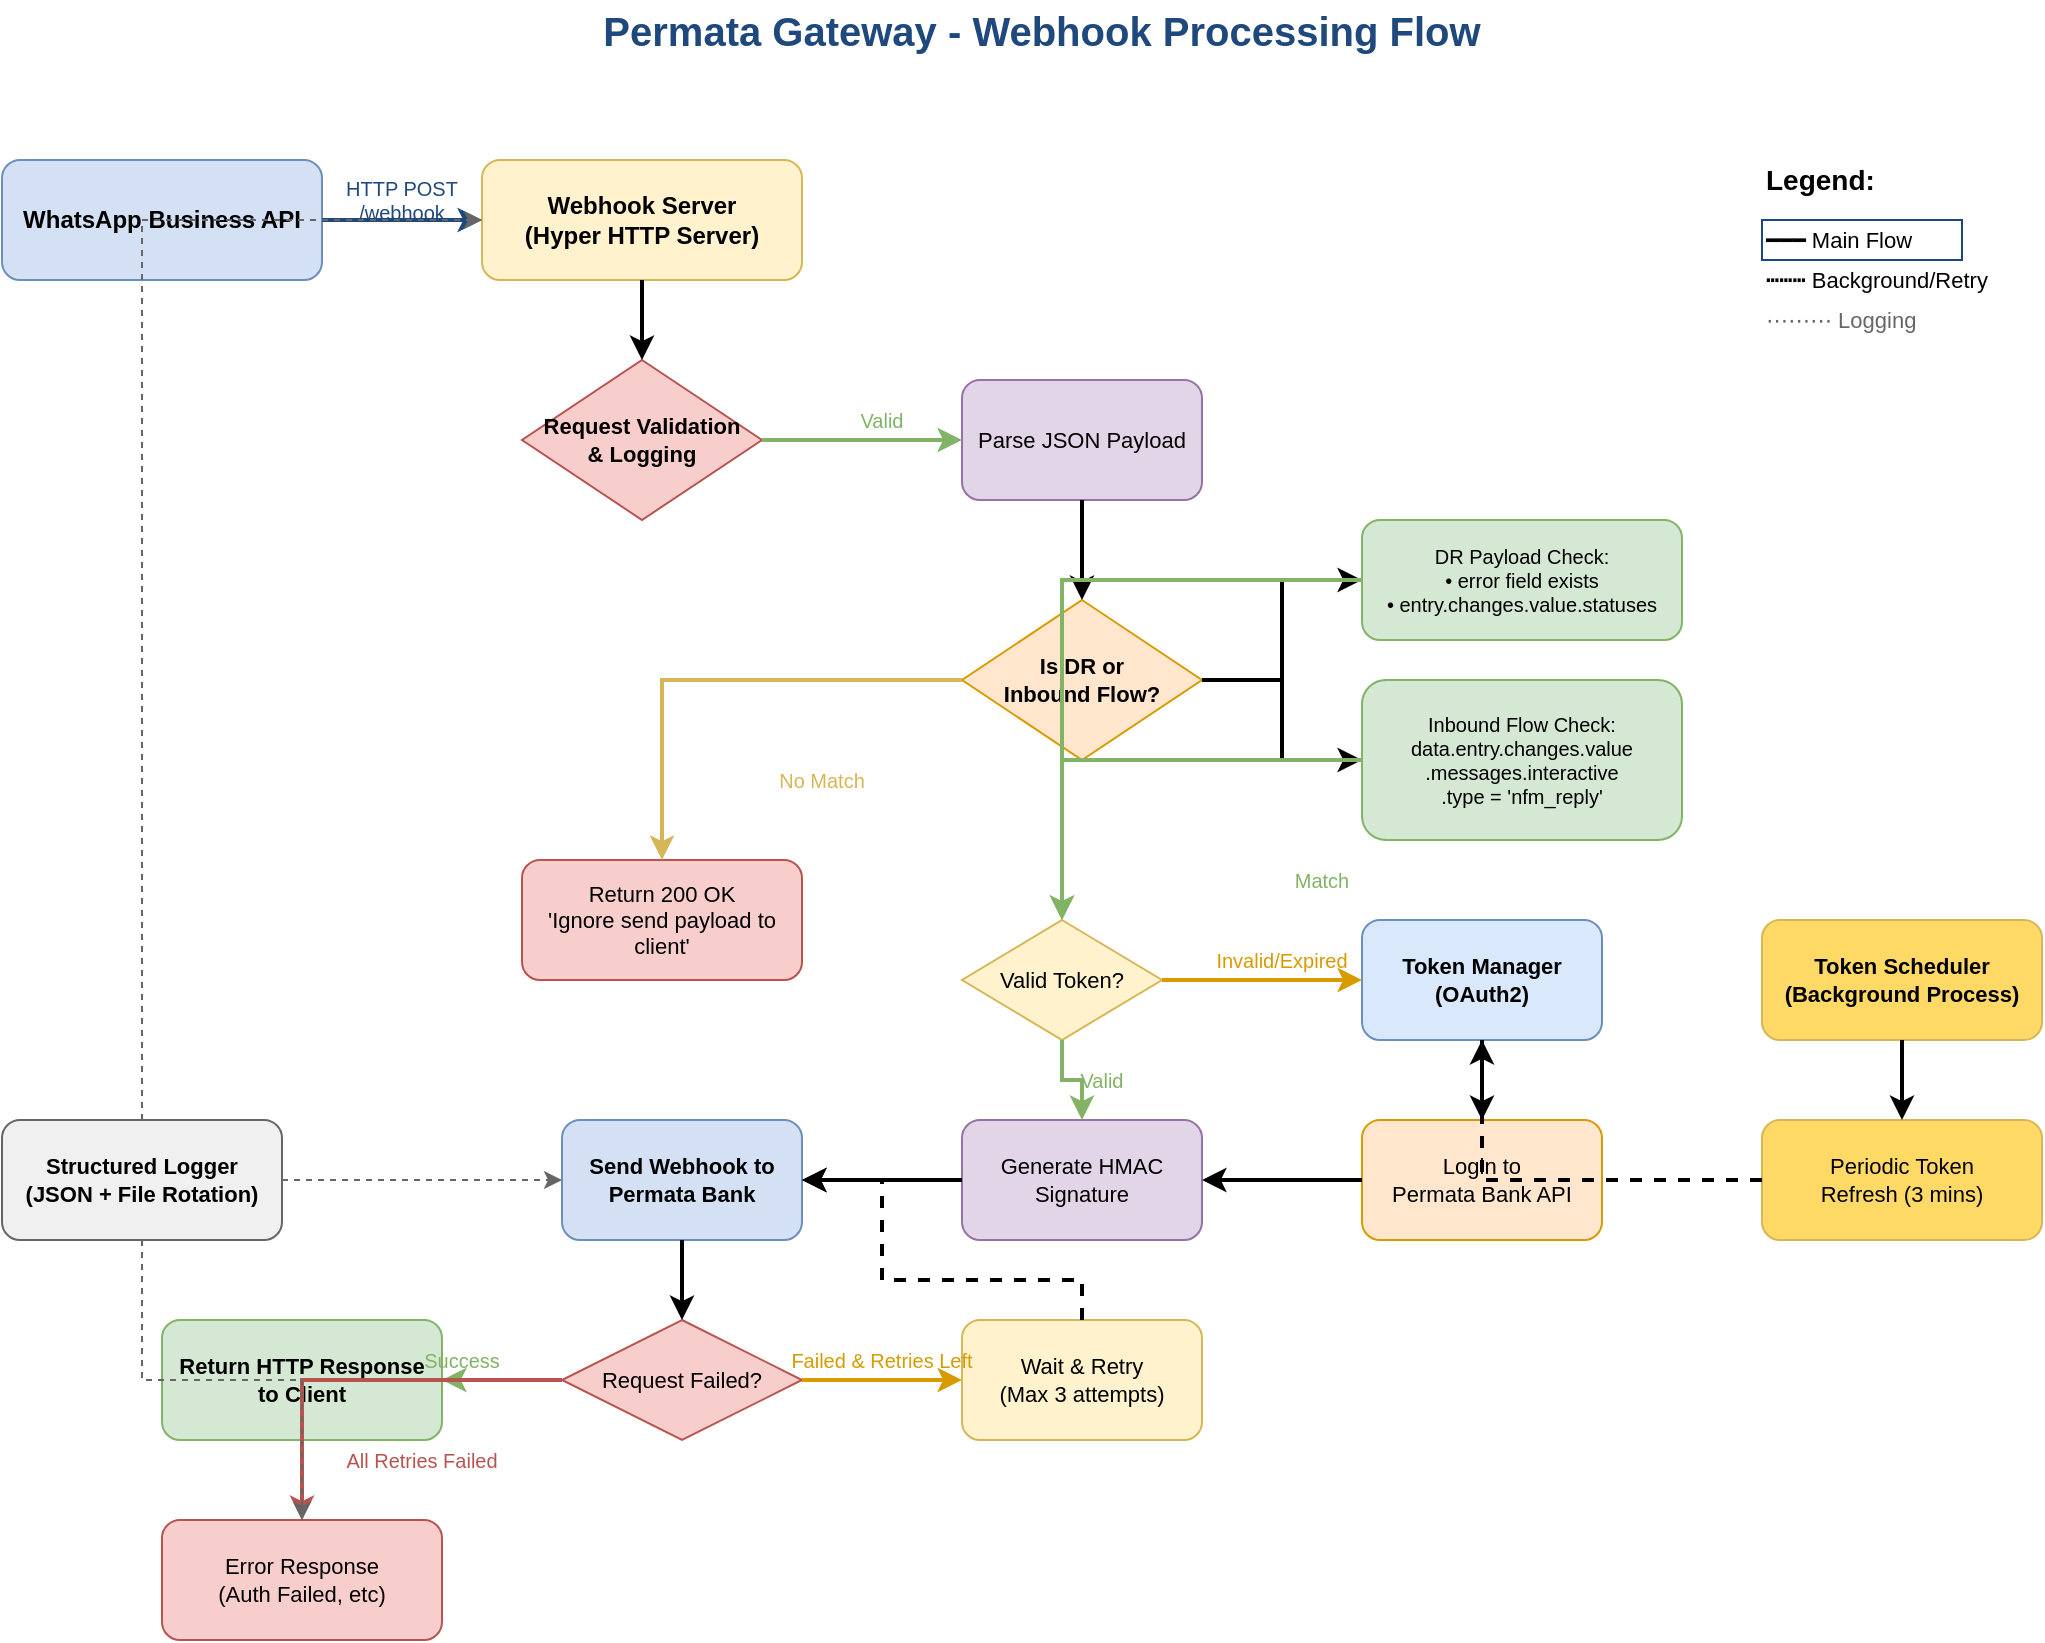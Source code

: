 <mxfile version="24.7.14">
  <diagram name="Permata Gateway Flow" id="permata-gateway">
    <mxGraphModel dx="1422" dy="765" grid="1" gridSize="10" guides="1" tooltips="1" connect="1" arrows="1" fold="1" page="1" pageScale="1" pageWidth="1169" pageHeight="827" math="0" shadow="0">
      <root>
        <mxCell id="0" />
        <mxCell id="1" parent="0" />
        
        <!-- Title -->
        <mxCell id="title" value="Permata Gateway - Webhook Processing Flow" style="text;html=1;align=center;verticalAlign=middle;whiteSpace=wrap;rounded=0;fontSize=20;fontStyle=1;fontColor=#1f497d;" vertex="1" parent="1">
          <mxGeometry x="320" y="20" width="480" height="30" as="geometry" />
        </mxCell>
        
        <!-- WhatsApp Business API -->
        <mxCell id="whatsapp" value="WhatsApp Business API" style="rounded=1;whiteSpace=wrap;html=1;fillColor=#d4e1f5;strokeColor=#6c8ebf;fontStyle=1;fontSize=12;" vertex="1" parent="1">
          <mxGeometry x="40" y="100" width="160" height="60" as="geometry" />
        </mxCell>
        
        <!-- Webhook Server -->
        <mxCell id="webhook-server" value="Webhook Server&#xa;(Hyper HTTP Server)" style="rounded=1;whiteSpace=wrap;html=1;fillColor=#fff2cc;strokeColor=#d6b656;fontStyle=1;fontSize=12;" vertex="1" parent="1">
          <mxGeometry x="280" y="100" width="160" height="60" as="geometry" />
        </mxCell>
        
        <!-- Request Validation -->
        <mxCell id="validation" value="Request Validation&#xa;&amp; Logging" style="rhombus;whiteSpace=wrap;html=1;fillColor=#f8cecc;strokeColor=#b85450;fontStyle=1;fontSize=11;" vertex="1" parent="1">
          <mxGeometry x="300" y="200" width="120" height="80" as="geometry" />
        </mxCell>
        
        <!-- JSON Parsing -->
        <mxCell id="json-parse" value="Parse JSON Payload" style="rounded=1;whiteSpace=wrap;html=1;fillColor=#e1d5e7;strokeColor=#9673a6;fontSize=11;" vertex="1" parent="1">
          <mxGeometry x="520" y="210" width="120" height="60" as="geometry" />
        </mxCell>
        
        <!-- Payload Filter Decision -->
        <mxCell id="filter-decision" value="Is DR or&#xa;Inbound Flow?" style="rhombus;whiteSpace=wrap;html=1;fillColor=#ffe6cc;strokeColor=#d79b00;fontStyle=1;fontSize=11;" vertex="1" parent="1">
          <mxGeometry x="520" y="320" width="120" height="80" as="geometry" />
        </mxCell>
        
        <!-- DR Payload Check -->
        <mxCell id="dr-check" value="DR Payload Check:&#xa;• error field exists&#xa;• entry.changes.value.statuses" style="rounded=1;whiteSpace=wrap;html=1;fillColor=#d5e8d4;strokeColor=#82b366;fontSize=10;" vertex="1" parent="1">
          <mxGeometry x="720" y="280" width="160" height="60" as="geometry" />
        </mxCell>
        
        <!-- Inbound Flow Check -->
        <mxCell id="inbound-check" value="Inbound Flow Check:&#xa;data.entry.changes.value&#xa;.messages.interactive&#xa;.type = 'nfm_reply'" style="rounded=1;whiteSpace=wrap;html=1;fillColor=#d5e8d4;strokeColor=#82b366;fontSize=10;" vertex="1" parent="1">
          <mxGeometry x="720" y="360" width="160" height="80" as="geometry" />
        </mxCell>
        
        <!-- Ignore Response -->
        <mxCell id="ignore-response" value="Return 200 OK&#xa;'Ignore send payload to client'" style="rounded=1;whiteSpace=wrap;html=1;fillColor=#f8cecc;strokeColor=#b85450;fontSize=11;" vertex="1" parent="1">
          <mxGeometry x="300" y="450" width="140" height="60" as="geometry" />
        </mxCell>
        
        <!-- Token Manager -->
        <mxCell id="token-manager" value="Token Manager&#xa;(OAuth2)" style="rounded=1;whiteSpace=wrap;html=1;fillColor=#dae8fc;strokeColor=#6c8ebf;fontStyle=1;fontSize=11;" vertex="1" parent="1">
          <mxGeometry x="720" y="480" width="120" height="60" as="geometry" />
        </mxCell>
        
        <!-- Token Check -->
        <mxCell id="token-check" value="Valid Token?" style="rhombus;whiteSpace=wrap;html=1;fillColor=#fff2cc;strokeColor=#d6b656;fontSize=11;" vertex="1" parent="1">
          <mxGeometry x="520" y="480" width="100" height="60" as="geometry" />
        </mxCell>
        
        <!-- Login to Permata -->
        <mxCell id="login-permata" value="Login to&#xa;Permata Bank API" style="rounded=1;whiteSpace=wrap;html=1;fillColor=#ffe6cc;strokeColor=#d79b00;fontSize=11;" vertex="1" parent="1">
          <mxGeometry x="720" y="580" width="120" height="60" as="geometry" />
        </mxCell>
        
        <!-- Generate Signature -->
        <mxCell id="generate-sig" value="Generate HMAC&#xa;Signature" style="rounded=1;whiteSpace=wrap;html=1;fillColor=#e1d5e7;strokeColor=#9673a6;fontSize=11;" vertex="1" parent="1">
          <mxGeometry x="520" y="580" width="120" height="60" as="geometry" />
        </mxCell>
        
        <!-- Send to Permata -->
        <mxCell id="send-permata" value="Send Webhook to&#xa;Permata Bank" style="rounded=1;whiteSpace=wrap;html=1;fillColor=#d4e1f5;strokeColor=#6c8ebf;fontStyle=1;fontSize=11;" vertex="1" parent="1">
          <mxGeometry x="320" y="580" width="120" height="60" as="geometry" />
        </mxCell>
        
        <!-- Retry Logic -->
        <mxCell id="retry-logic" value="Request Failed?" style="rhombus;whiteSpace=wrap;html=1;fillColor=#f8cecc;strokeColor=#b85450;fontSize=11;" vertex="1" parent="1">
          <mxGeometry x="320" y="680" width="120" height="60" as="geometry" />
        </mxCell>
        
        <!-- Retry Wait -->
        <mxCell id="retry-wait" value="Wait &amp; Retry&#xa;(Max 3 attempts)" style="rounded=1;whiteSpace=wrap;html=1;fillColor=#fff2cc;strokeColor=#d6b656;fontSize=11;" vertex="1" parent="1">
          <mxGeometry x="520" y="680" width="120" height="60" as="geometry" />
        </mxCell>
        
        <!-- Return Response -->
        <mxCell id="return-response" value="Return HTTP Response&#xa;to Client" style="rounded=1;whiteSpace=wrap;html=1;fillColor=#d5e8d4;strokeColor=#82b366;fontStyle=1;fontSize=11;" vertex="1" parent="1">
          <mxGeometry x="120" y="680" width="140" height="60" as="geometry" />
        </mxCell>
        
        <!-- Token Scheduler -->
        <mxCell id="token-scheduler" value="Token Scheduler&#xa;(Background Process)" style="rounded=1;whiteSpace=wrap;html=1;fillColor=#ffd966;strokeColor=#d6b656;fontStyle=1;fontSize=11;" vertex="1" parent="1">
          <mxGeometry x="920" y="480" width="140" height="60" as="geometry" />
        </mxCell>
        
        <!-- Periodic Refresh -->
        <mxCell id="periodic-refresh" value="Periodic Token&#xa;Refresh (3 mins)" style="rounded=1;whiteSpace=wrap;html=1;fillColor=#ffd966;strokeColor=#d6b656;fontSize=11;" vertex="1" parent="1">
          <mxGeometry x="920" y="580" width="140" height="60" as="geometry" />
        </mxCell>
        
        <!-- Structured Logger -->
        <mxCell id="logger" value="Structured Logger&#xa;(JSON + File Rotation)" style="rounded=1;whiteSpace=wrap;html=1;fillColor=#f0f0f0;strokeColor=#666666;fontStyle=1;fontSize=11;" vertex="1" parent="1">
          <mxGeometry x="40" y="580" width="140" height="60" as="geometry" />
        </mxCell>
        
        <!-- Error Response -->
        <mxCell id="error-response" value="Error Response&#xa;(Auth Failed, etc)" style="rounded=1;whiteSpace=wrap;html=1;fillColor=#f8cecc;strokeColor=#b85450;fontSize=11;" vertex="1" parent="1">
          <mxGeometry x="120" y="780" width="140" height="60" as="geometry" />
        </mxCell>
        
        <!-- Flow Arrows -->
        <!-- WhatsApp to Webhook Server -->
        <mxCell id="arrow1" style="edgeStyle=orthogonalEdgeStyle;rounded=0;orthogonalLoop=1;jettySize=auto;html=1;strokeWidth=2;strokeColor=#1f497d;" edge="1" parent="1" source="whatsapp" target="webhook-server">
          <mxGeometry relative="1" as="geometry" />
        </mxCell>
        <mxCell id="arrow1-label" value="HTTP POST /webhook" style="text;html=1;align=center;verticalAlign=middle;whiteSpace=wrap;rounded=0;fontSize=10;fontColor=#1f497d;" vertex="1" parent="1">
          <mxGeometry x="200" y="110" width="80" height="20" as="geometry" />
        </mxCell>
        
        <!-- Webhook Server to Validation -->
        <mxCell id="arrow2" style="edgeStyle=orthogonalEdgeStyle;rounded=0;orthogonalLoop=1;jettySize=auto;html=1;strokeWidth=2;" edge="1" parent="1" source="webhook-server" target="validation">
          <mxGeometry relative="1" as="geometry" />
        </mxCell>
        
        <!-- Validation to JSON Parse (Valid) -->
        <mxCell id="arrow3" style="edgeStyle=orthogonalEdgeStyle;rounded=0;orthogonalLoop=1;jettySize=auto;html=1;strokeWidth=2;strokeColor=#82b366;" edge="1" parent="1" source="validation" target="json-parse">
          <mxGeometry relative="1" as="geometry" />
        </mxCell>
        <mxCell id="arrow3-label" value="Valid" style="text;html=1;align=center;verticalAlign=middle;whiteSpace=wrap;rounded=0;fontSize=10;fontColor=#82b366;" vertex="1" parent="1">
          <mxGeometry x="460" y="220" width="40" height="20" as="geometry" />
        </mxCell>
        
        <!-- JSON Parse to Filter Decision -->
        <mxCell id="arrow4" style="edgeStyle=orthogonalEdgeStyle;rounded=0;orthogonalLoop=1;jettySize=auto;html=1;strokeWidth=2;" edge="1" parent="1" source="json-parse" target="filter-decision">
          <mxGeometry relative="1" as="geometry" />
        </mxCell>
        
        <!-- Filter Decision to DR Check -->
        <mxCell id="arrow5" style="edgeStyle=orthogonalEdgeStyle;rounded=0;orthogonalLoop=1;jettySize=auto;html=1;strokeWidth=2;" edge="1" parent="1" source="filter-decision" target="dr-check">
          <mxGeometry relative="1" as="geometry" />
        </mxCell>
        
        <!-- Filter Decision to Inbound Check -->
        <mxCell id="arrow6" style="edgeStyle=orthogonalEdgeStyle;rounded=0;orthogonalLoop=1;jettySize=auto;html=1;strokeWidth=2;" edge="1" parent="1" source="filter-decision" target="inbound-check">
          <mxGeometry relative="1" as="geometry" />
        </mxCell>
        
        <!-- Filter Decision to Ignore (No Match) -->
        <mxCell id="arrow7" style="edgeStyle=orthogonalEdgeStyle;rounded=0;orthogonalLoop=1;jettySize=auto;html=1;strokeWidth=2;strokeColor=#d6b656;" edge="1" parent="1" source="filter-decision" target="ignore-response">
          <mxGeometry relative="1" as="geometry">
            <mxPoint x="480" y="360" as="sourcePoint" />
          </mxGeometry>
        </mxCell>
        <mxCell id="arrow7-label" value="No Match" style="text;html=1;align=center;verticalAlign=middle;whiteSpace=wrap;rounded=0;fontSize=10;fontColor=#d6b656;" vertex="1" parent="1">
          <mxGeometry x="420" y="400" width="60" height="20" as="geometry" />
        </mxCell>
        
        <!-- DR/Inbound Check to Token Check -->
        <mxCell id="arrow8" style="edgeStyle=orthogonalEdgeStyle;rounded=0;orthogonalLoop=1;jettySize=auto;html=1;strokeWidth=2;strokeColor=#82b366;" edge="1" parent="1" source="dr-check" target="token-check">
          <mxGeometry relative="1" as="geometry">
            <mxPoint x="720" y="320" as="sourcePoint" />
            <mxPoint x="620" y="480" as="targetPoint" />
          </mxGeometry>
        </mxCell>
        <mxCell id="arrow8b" style="edgeStyle=orthogonalEdgeStyle;rounded=0;orthogonalLoop=1;jettySize=auto;html=1;strokeWidth=2;strokeColor=#82b366;" edge="1" parent="1" source="inbound-check" target="token-check">
          <mxGeometry relative="1" as="geometry">
            <mxPoint x="720" y="440" as="sourcePoint" />
            <mxPoint x="620" y="500" as="targetPoint" />
          </mxGeometry>
        </mxCell>
        <mxCell id="arrow8-label" value="Match" style="text;html=1;align=center;verticalAlign=middle;whiteSpace=wrap;rounded=0;fontSize=10;fontColor=#82b366;" vertex="1" parent="1">
          <mxGeometry x="680" y="450" width="40" height="20" as="geometry" />
        </mxCell>
        
        <!-- Token Check to Token Manager (Invalid) -->
        <mxCell id="arrow9" style="edgeStyle=orthogonalEdgeStyle;rounded=0;orthogonalLoop=1;jettySize=auto;html=1;strokeWidth=2;strokeColor=#d79b00;" edge="1" parent="1" source="token-check" target="token-manager">
          <mxGeometry relative="1" as="geometry" />
        </mxCell>
        <mxCell id="arrow9-label" value="Invalid/Expired" style="text;html=1;align=center;verticalAlign=middle;whiteSpace=wrap;rounded=0;fontSize=10;fontColor=#d79b00;" vertex="1" parent="1">
          <mxGeometry x="640" y="490" width="80" height="20" as="geometry" />
        </mxCell>
        
        <!-- Token Manager to Login -->
        <mxCell id="arrow10" style="edgeStyle=orthogonalEdgeStyle;rounded=0;orthogonalLoop=1;jettySize=auto;html=1;strokeWidth=2;" edge="1" parent="1" source="token-manager" target="login-permata">
          <mxGeometry relative="1" as="geometry" />
        </mxCell>
        
        <!-- Token Check to Generate Signature (Valid) -->
        <mxCell id="arrow11" style="edgeStyle=orthogonalEdgeStyle;rounded=0;orthogonalLoop=1;jettySize=auto;html=1;strokeWidth=2;strokeColor=#82b366;" edge="1" parent="1" source="token-check" target="generate-sig">
          <mxGeometry relative="1" as="geometry" />
        </mxCell>
        <mxCell id="arrow11-label" value="Valid" style="text;html=1;align=center;verticalAlign=middle;whiteSpace=wrap;rounded=0;fontSize=10;fontColor=#82b366;" vertex="1" parent="1">
          <mxGeometry x="570" y="550" width="40" height="20" as="geometry" />
        </mxCell>
        
        <!-- Login to Generate Signature -->
        <mxCell id="arrow12" style="edgeStyle=orthogonalEdgeStyle;rounded=0;orthogonalLoop=1;jettySize=auto;html=1;strokeWidth=2;" edge="1" parent="1" source="login-permata" target="generate-sig">
          <mxGeometry relative="1" as="geometry">
            <mxPoint x="720" y="610" as="sourcePoint" />
            <mxPoint x="640" y="610" as="targetPoint" />
          </mxGeometry>
        </mxCell>
        
        <!-- Generate Signature to Send Permata -->
        <mxCell id="arrow13" style="edgeStyle=orthogonalEdgeStyle;rounded=0;orthogonalLoop=1;jettySize=auto;html=1;strokeWidth=2;" edge="1" parent="1" source="generate-sig" target="send-permata">
          <mxGeometry relative="1" as="geometry" />
        </mxCell>
        
        <!-- Send Permata to Retry Logic -->
        <mxCell id="arrow14" style="edgeStyle=orthogonalEdgeStyle;rounded=0;orthogonalLoop=1;jettySize=auto;html=1;strokeWidth=2;" edge="1" parent="1" source="send-permata" target="retry-logic">
          <mxGeometry relative="1" as="geometry" />
        </mxCell>
        
        <!-- Retry Logic to Retry Wait (Failed) -->
        <mxCell id="arrow15" style="edgeStyle=orthogonalEdgeStyle;rounded=0;orthogonalLoop=1;jettySize=auto;html=1;strokeWidth=2;strokeColor=#d79b00;" edge="1" parent="1" source="retry-logic" target="retry-wait">
          <mxGeometry relative="1" as="geometry" />
        </mxCell>
        <mxCell id="arrow15-label" value="Failed &amp; Retries Left" style="text;html=1;align=center;verticalAlign=middle;whiteSpace=wrap;rounded=0;fontSize=10;fontColor=#d79b00;" vertex="1" parent="1">
          <mxGeometry x="430" y="690" width="100" height="20" as="geometry" />
        </mxCell>
        
        <!-- Retry Wait back to Send Permata -->
        <mxCell id="arrow16" style="edgeStyle=orthogonalEdgeStyle;rounded=0;orthogonalLoop=1;jettySize=auto;html=1;strokeWidth=2;dashed=1;" edge="1" parent="1" source="retry-wait" target="send-permata">
          <mxGeometry relative="1" as="geometry">
            <mxPoint x="580" y="680" as="sourcePoint" />
            <mxPoint x="440" y="640" as="targetPoint" />
            <Array as="points">
              <mxPoint x="580" y="660" />
              <mxPoint x="480" y="660" />
              <mxPoint x="480" y="610" />
            </Array>
          </mxGeometry>
        </mxCell>
        
        <!-- Retry Logic to Return Response (Success) -->
        <mxCell id="arrow17" style="edgeStyle=orthogonalEdgeStyle;rounded=0;orthogonalLoop=1;jettySize=auto;html=1;strokeWidth=2;strokeColor=#82b366;" edge="1" parent="1" source="retry-logic" target="return-response">
          <mxGeometry relative="1" as="geometry" />
        </mxCell>
        <mxCell id="arrow17-label" value="Success" style="text;html=1;align=center;verticalAlign=middle;whiteSpace=wrap;rounded=0;fontSize=10;fontColor=#82b366;" vertex="1" parent="1">
          <mxGeometry x="240" y="690" width="60" height="20" as="geometry" />
        </mxCell>
        
        <!-- Retry Logic to Error Response (All Retries Failed) -->
        <mxCell id="arrow18" style="edgeStyle=orthogonalEdgeStyle;rounded=0;orthogonalLoop=1;jettySize=auto;html=1;strokeWidth=2;strokeColor=#b85450;" edge="1" parent="1" source="retry-logic" target="error-response">
          <mxGeometry relative="1" as="geometry">
            <mxPoint x="380" y="740" as="sourcePoint" />
            <mxPoint x="190" y="780" as="targetPoint" />
          </mxGeometry>
        </mxCell>
        <mxCell id="arrow18-label" value="All Retries Failed" style="text;html=1;align=center;verticalAlign=middle;whiteSpace=wrap;rounded=0;fontSize=10;fontColor=#b85450;" vertex="1" parent="1">
          <mxGeometry x="200" y="740" width="100" height="20" as="geometry" />
        </mxCell>
        
        <!-- Token Scheduler Flow -->
        <mxCell id="arrow19" style="edgeStyle=orthogonalEdgeStyle;rounded=0;orthogonalLoop=1;jettySize=auto;html=1;strokeWidth=2;" edge="1" parent="1" source="token-scheduler" target="periodic-refresh">
          <mxGeometry relative="1" as="geometry" />
        </mxCell>
        
        <!-- Periodic Refresh to Token Manager -->
        <mxCell id="arrow20" style="edgeStyle=orthogonalEdgeStyle;rounded=0;orthogonalLoop=1;jettySize=auto;html=1;strokeWidth=2;dashed=1;" edge="1" parent="1" source="periodic-refresh" target="token-manager">
          <mxGeometry relative="1" as="geometry">
            <mxPoint x="920" y="610" as="sourcePoint" />
            <mxPoint x="840" y="520" as="targetPoint" />
          </mxGeometry>
        </mxCell>
        
        <!-- Logger connections (dotted lines) -->
        <mxCell id="log1" style="edgeStyle=orthogonalEdgeStyle;rounded=0;orthogonalLoop=1;jettySize=auto;html=1;strokeWidth=1;strokeColor=#666666;dashed=1;" edge="1" parent="1" source="logger" target="webhook-server">
          <mxGeometry relative="1" as="geometry">
            <Array as="points">
              <mxPoint x="110" y="550" />
              <mxPoint x="110" y="130" />
            </Array>
          </mxGeometry>
        </mxCell>
        <mxCell id="log2" style="edgeStyle=orthogonalEdgeStyle;rounded=0;orthogonalLoop=1;jettySize=auto;html=1;strokeWidth=1;strokeColor=#666666;dashed=1;" edge="1" parent="1" source="logger" target="send-permata">
          <mxGeometry relative="1" as="geometry" />
        </mxCell>
        <mxCell id="log3" style="edgeStyle=orthogonalEdgeStyle;rounded=0;orthogonalLoop=1;jettySize=auto;html=1;strokeWidth=1;strokeColor=#666666;dashed=1;" edge="1" parent="1" source="logger" target="error-response">
          <mxGeometry relative="1" as="geometry" />
        </mxCell>
        
        <!-- Legend -->
        <mxCell id="legend-title" value="Legend:" style="text;html=1;align=left;verticalAlign=middle;whiteSpace=wrap;rounded=0;fontSize=14;fontStyle=1;" vertex="1" parent="1">
          <mxGeometry x="920" y="100" width="60" height="20" as="geometry" />
        </mxCell>
        <mxCell id="legend-solid" value="━━━ Main Flow" style="text;html=1;align=left;verticalAlign=middle;whiteSpace=wrap;rounded=0;fontSize=11;strokeColor=#1f497d;" vertex="1" parent="1">
          <mxGeometry x="920" y="130" width="100" height="20" as="geometry" />
        </mxCell>
        <mxCell id="legend-dashed" value="┅┅┅ Background/Retry" style="text;html=1;align=left;verticalAlign=middle;whiteSpace=wrap;rounded=0;fontSize=11;" vertex="1" parent="1">
          <mxGeometry x="920" y="150" width="120" height="20" as="geometry" />
        </mxCell>
        <mxCell id="legend-dotted" value="⋯⋯⋯ Logging" style="text;html=1;align=left;verticalAlign=middle;whiteSpace=wrap;rounded=0;fontSize=11;fontColor=#666666;" vertex="1" parent="1">
          <mxGeometry x="920" y="170" width="80" height="20" as="geometry" />
        </mxCell>
        
      </root>
    </mxGraphModel>
  </diagram>
</mxfile>